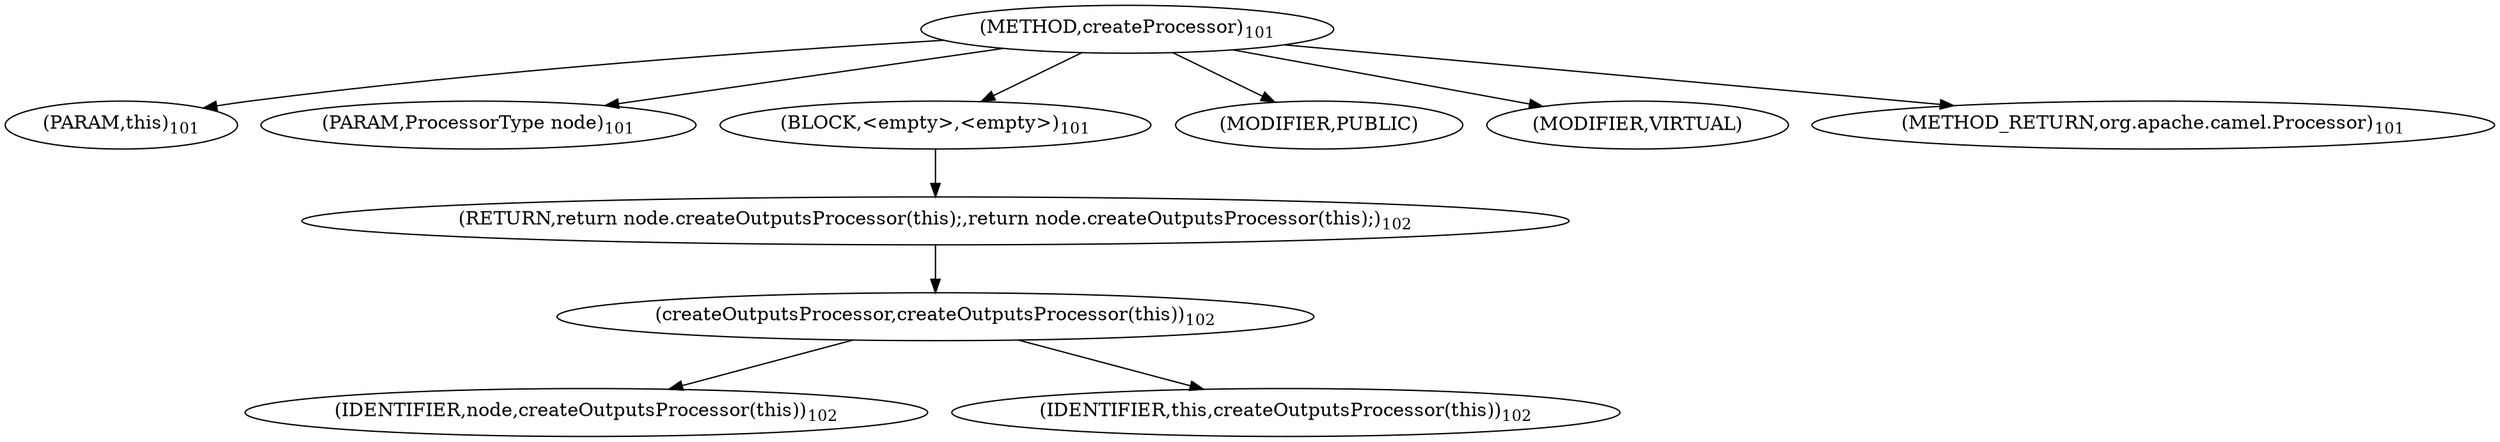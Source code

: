 digraph "createProcessor" {  
"241" [label = <(METHOD,createProcessor)<SUB>101</SUB>> ]
"14" [label = <(PARAM,this)<SUB>101</SUB>> ]
"242" [label = <(PARAM,ProcessorType node)<SUB>101</SUB>> ]
"243" [label = <(BLOCK,&lt;empty&gt;,&lt;empty&gt;)<SUB>101</SUB>> ]
"244" [label = <(RETURN,return node.createOutputsProcessor(this);,return node.createOutputsProcessor(this);)<SUB>102</SUB>> ]
"245" [label = <(createOutputsProcessor,createOutputsProcessor(this))<SUB>102</SUB>> ]
"246" [label = <(IDENTIFIER,node,createOutputsProcessor(this))<SUB>102</SUB>> ]
"13" [label = <(IDENTIFIER,this,createOutputsProcessor(this))<SUB>102</SUB>> ]
"247" [label = <(MODIFIER,PUBLIC)> ]
"248" [label = <(MODIFIER,VIRTUAL)> ]
"249" [label = <(METHOD_RETURN,org.apache.camel.Processor)<SUB>101</SUB>> ]
  "241" -> "14" 
  "241" -> "242" 
  "241" -> "243" 
  "241" -> "247" 
  "241" -> "248" 
  "241" -> "249" 
  "243" -> "244" 
  "244" -> "245" 
  "245" -> "246" 
  "245" -> "13" 
}
